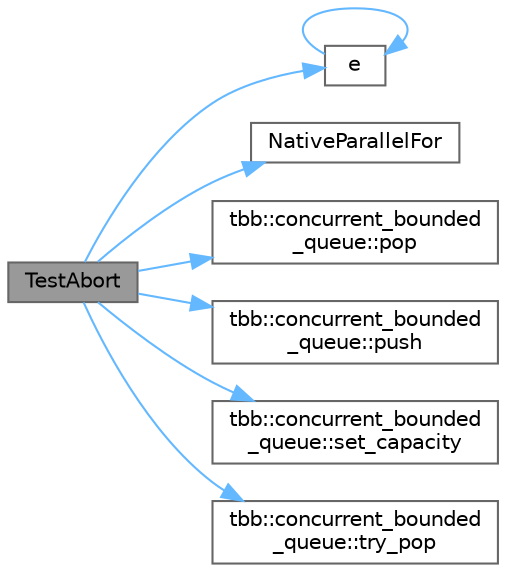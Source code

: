 digraph "TestAbort"
{
 // LATEX_PDF_SIZE
  bgcolor="transparent";
  edge [fontname=Helvetica,fontsize=10,labelfontname=Helvetica,labelfontsize=10];
  node [fontname=Helvetica,fontsize=10,shape=box,height=0.2,width=0.4];
  rankdir="LR";
  Node1 [id="Node000001",label="TestAbort",height=0.2,width=0.4,color="gray40", fillcolor="grey60", style="filled", fontcolor="black",tooltip=" "];
  Node1 -> Node2 [id="edge1_Node000001_Node000002",color="steelblue1",style="solid",tooltip=" "];
  Node2 [id="Node000002",label="e",height=0.2,width=0.4,color="grey40", fillcolor="white", style="filled",URL="$_cwise__array__power__array_8cpp.html#a9cb86ff854760bf91a154f2724a9101d",tooltip=" "];
  Node2 -> Node2 [id="edge2_Node000002_Node000002",color="steelblue1",style="solid",tooltip=" "];
  Node1 -> Node3 [id="edge3_Node000001_Node000003",color="steelblue1",style="solid",tooltip=" "];
  Node3 [id="Node000003",label="NativeParallelFor",height=0.2,width=0.4,color="grey40", fillcolor="white", style="filled",URL="$harness_8h.html#ad5b2c9cf4e169014b7919debb3c91d45",tooltip="Execute body(i) in parallel for i in the interval [0,n)."];
  Node1 -> Node4 [id="edge4_Node000001_Node000004",color="steelblue1",style="solid",tooltip=" "];
  Node4 [id="Node000004",label="tbb::concurrent_bounded\l_queue::pop",height=0.2,width=0.4,color="grey40", fillcolor="white", style="filled",URL="$classtbb_1_1concurrent__bounded__queue.html#a87926c31967a918ce80690a9ed5d6fa8",tooltip="Dequeue item from head of queue."];
  Node1 -> Node5 [id="edge5_Node000001_Node000005",color="steelblue1",style="solid",tooltip=" "];
  Node5 [id="Node000005",label="tbb::concurrent_bounded\l_queue::push",height=0.2,width=0.4,color="grey40", fillcolor="white", style="filled",URL="$classtbb_1_1concurrent__bounded__queue.html#ae5e9051772bbc93b2ccb8fd0a98a21f5",tooltip="Enqueue an item at tail of queue."];
  Node1 -> Node6 [id="edge6_Node000001_Node000006",color="steelblue1",style="solid",tooltip=" "];
  Node6 [id="Node000006",label="tbb::concurrent_bounded\l_queue::set_capacity",height=0.2,width=0.4,color="grey40", fillcolor="white", style="filled",URL="$classtbb_1_1concurrent__bounded__queue.html#a768699675813575eec08c1f43afda395",tooltip="Set the capacity"];
  Node1 -> Node7 [id="edge7_Node000001_Node000007",color="steelblue1",style="solid",tooltip=" "];
  Node7 [id="Node000007",label="tbb::concurrent_bounded\l_queue::try_pop",height=0.2,width=0.4,color="grey40", fillcolor="white", style="filled",URL="$classtbb_1_1concurrent__bounded__queue.html#a3086cb4dcdeee245ef5cf34f72fb3e10",tooltip="Attempt to dequeue an item from head of queue."];
}
